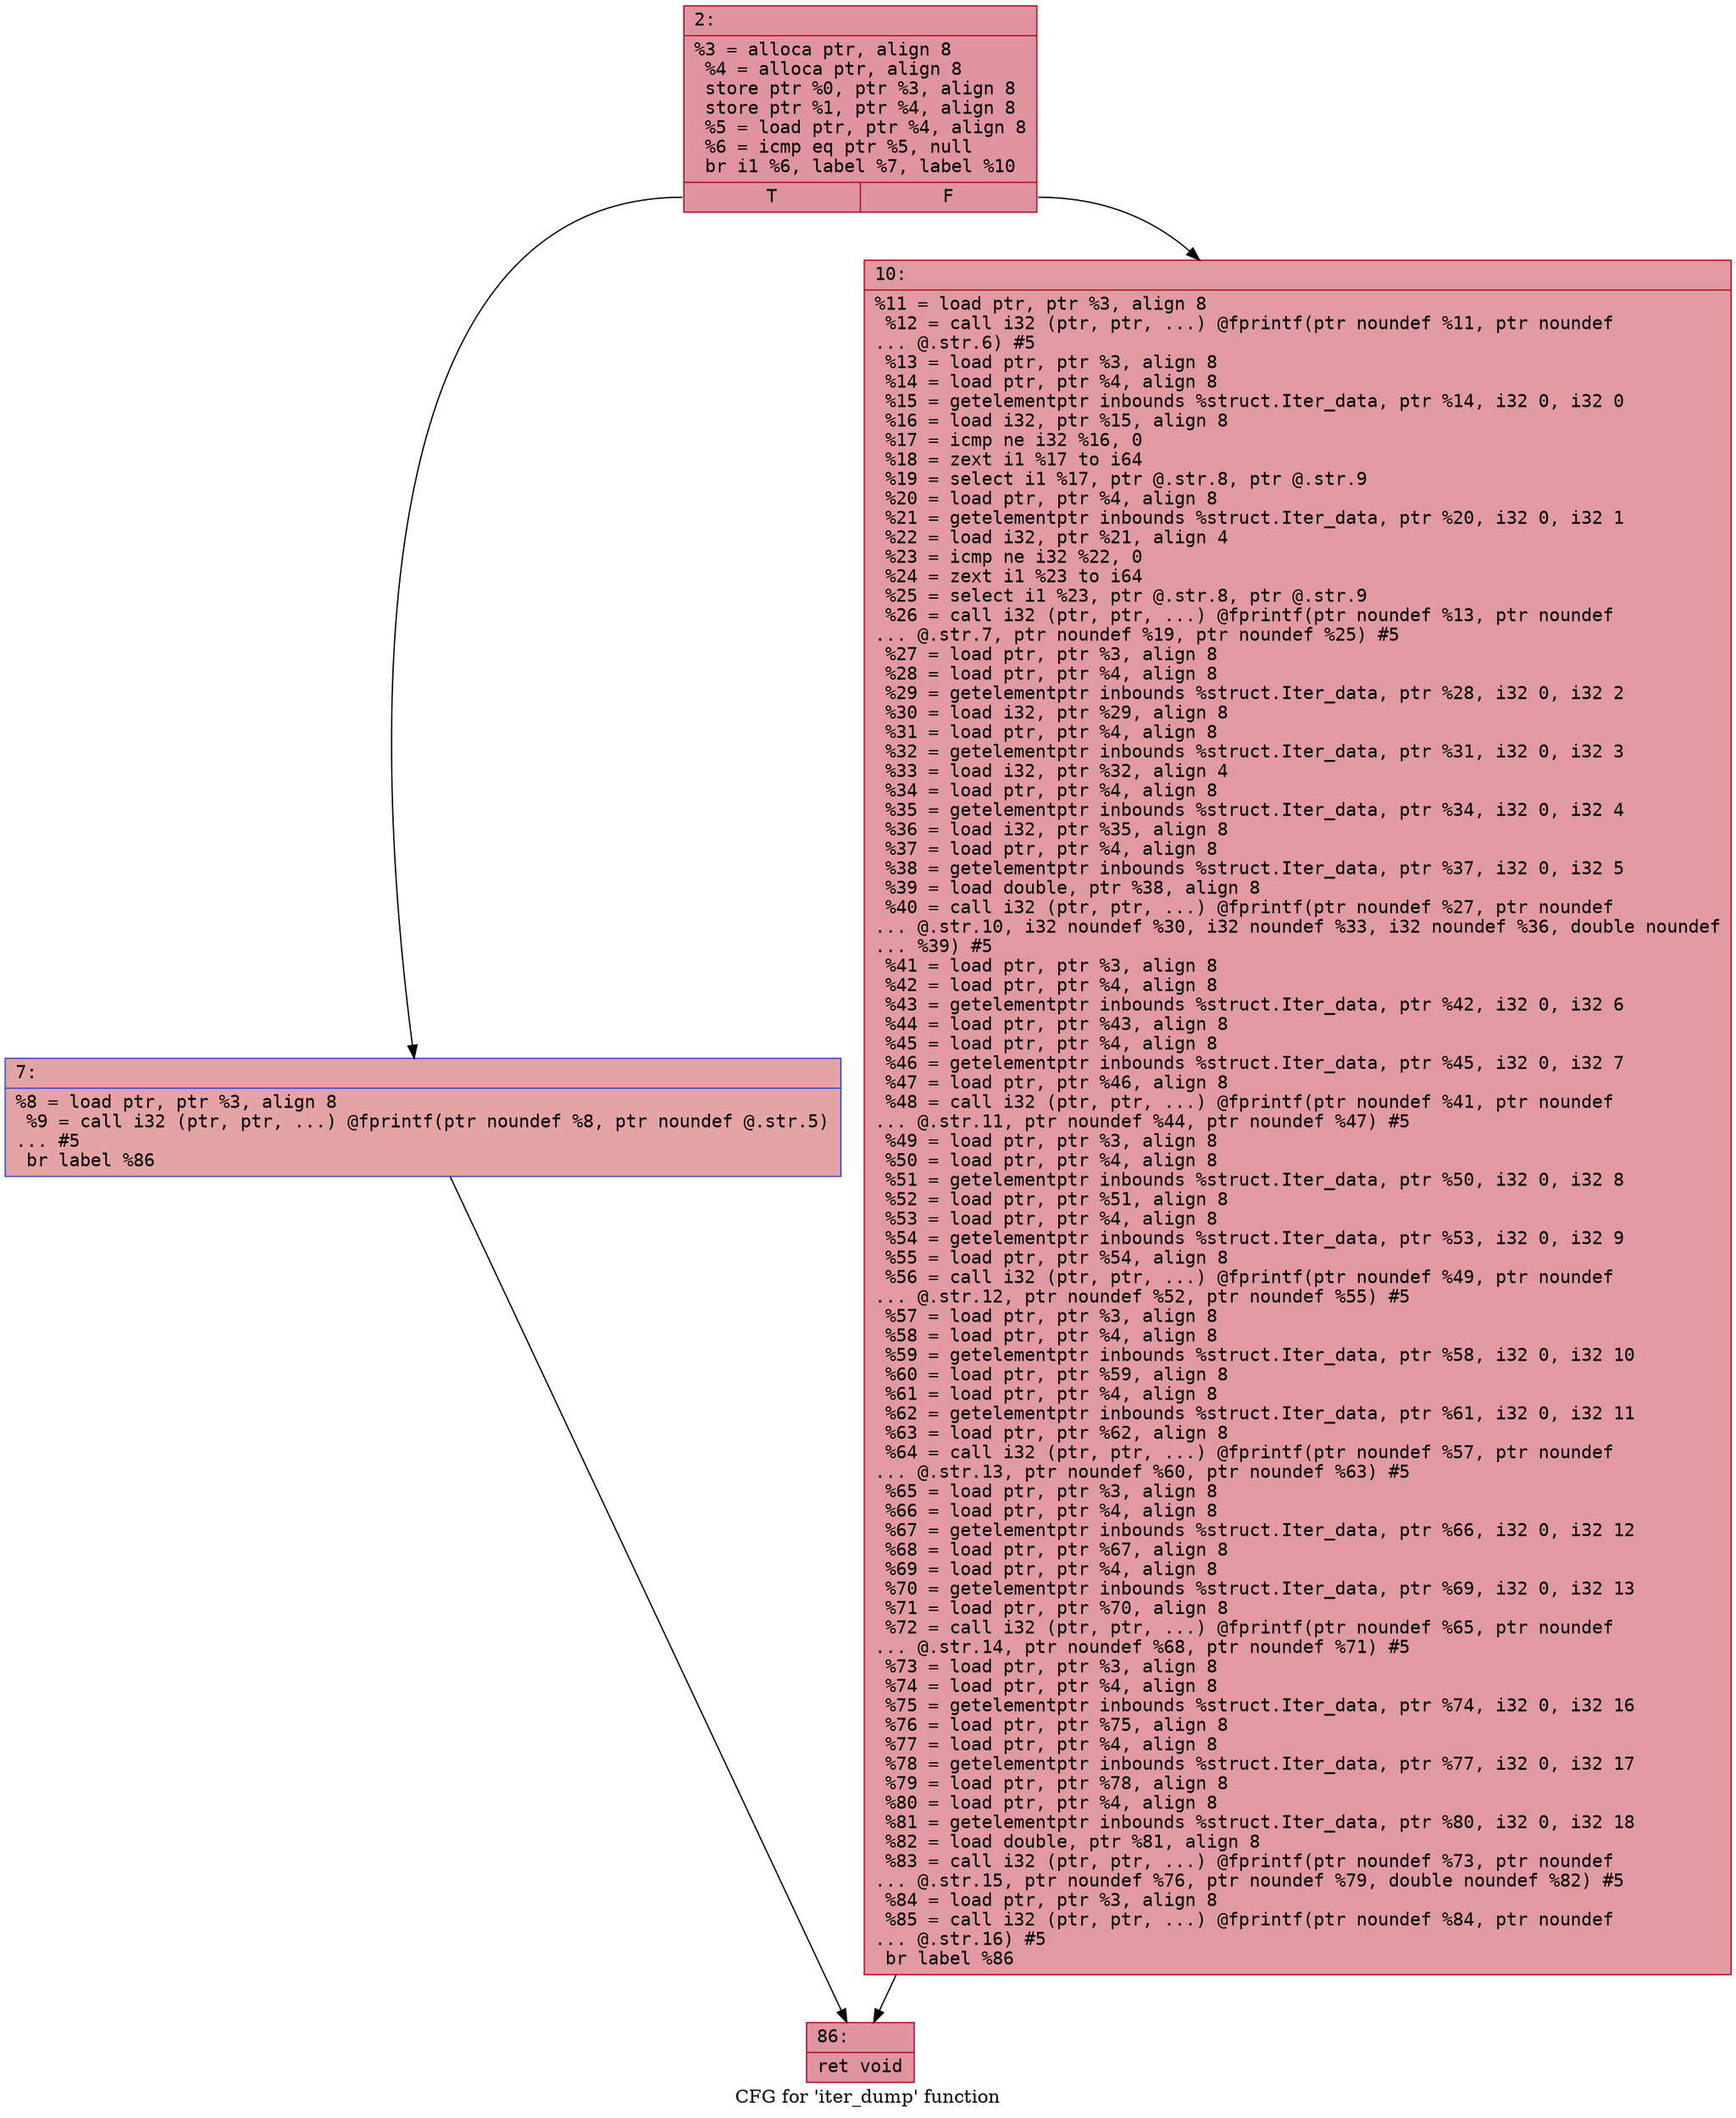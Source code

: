 digraph "CFG for 'iter_dump' function" {
	label="CFG for 'iter_dump' function";

	Node0x60000353ac60 [shape=record,color="#b70d28ff", style=filled, fillcolor="#b70d2870" fontname="Courier",label="{2:\l|  %3 = alloca ptr, align 8\l  %4 = alloca ptr, align 8\l  store ptr %0, ptr %3, align 8\l  store ptr %1, ptr %4, align 8\l  %5 = load ptr, ptr %4, align 8\l  %6 = icmp eq ptr %5, null\l  br i1 %6, label %7, label %10\l|{<s0>T|<s1>F}}"];
	Node0x60000353ac60:s0 -> Node0x60000353af80[tooltip="2 -> 7\nProbability 37.50%" ];
	Node0x60000353ac60:s1 -> Node0x60000353afd0[tooltip="2 -> 10\nProbability 62.50%" ];
	Node0x60000353af80 [shape=record,color="#3d50c3ff", style=filled, fillcolor="#c32e3170" fontname="Courier",label="{7:\l|  %8 = load ptr, ptr %3, align 8\l  %9 = call i32 (ptr, ptr, ...) @fprintf(ptr noundef %8, ptr noundef @.str.5)\l... #5\l  br label %86\l}"];
	Node0x60000353af80 -> Node0x60000353b020[tooltip="7 -> 86\nProbability 100.00%" ];
	Node0x60000353afd0 [shape=record,color="#b70d28ff", style=filled, fillcolor="#bb1b2c70" fontname="Courier",label="{10:\l|  %11 = load ptr, ptr %3, align 8\l  %12 = call i32 (ptr, ptr, ...) @fprintf(ptr noundef %11, ptr noundef\l... @.str.6) #5\l  %13 = load ptr, ptr %3, align 8\l  %14 = load ptr, ptr %4, align 8\l  %15 = getelementptr inbounds %struct.Iter_data, ptr %14, i32 0, i32 0\l  %16 = load i32, ptr %15, align 8\l  %17 = icmp ne i32 %16, 0\l  %18 = zext i1 %17 to i64\l  %19 = select i1 %17, ptr @.str.8, ptr @.str.9\l  %20 = load ptr, ptr %4, align 8\l  %21 = getelementptr inbounds %struct.Iter_data, ptr %20, i32 0, i32 1\l  %22 = load i32, ptr %21, align 4\l  %23 = icmp ne i32 %22, 0\l  %24 = zext i1 %23 to i64\l  %25 = select i1 %23, ptr @.str.8, ptr @.str.9\l  %26 = call i32 (ptr, ptr, ...) @fprintf(ptr noundef %13, ptr noundef\l... @.str.7, ptr noundef %19, ptr noundef %25) #5\l  %27 = load ptr, ptr %3, align 8\l  %28 = load ptr, ptr %4, align 8\l  %29 = getelementptr inbounds %struct.Iter_data, ptr %28, i32 0, i32 2\l  %30 = load i32, ptr %29, align 8\l  %31 = load ptr, ptr %4, align 8\l  %32 = getelementptr inbounds %struct.Iter_data, ptr %31, i32 0, i32 3\l  %33 = load i32, ptr %32, align 4\l  %34 = load ptr, ptr %4, align 8\l  %35 = getelementptr inbounds %struct.Iter_data, ptr %34, i32 0, i32 4\l  %36 = load i32, ptr %35, align 8\l  %37 = load ptr, ptr %4, align 8\l  %38 = getelementptr inbounds %struct.Iter_data, ptr %37, i32 0, i32 5\l  %39 = load double, ptr %38, align 8\l  %40 = call i32 (ptr, ptr, ...) @fprintf(ptr noundef %27, ptr noundef\l... @.str.10, i32 noundef %30, i32 noundef %33, i32 noundef %36, double noundef\l... %39) #5\l  %41 = load ptr, ptr %3, align 8\l  %42 = load ptr, ptr %4, align 8\l  %43 = getelementptr inbounds %struct.Iter_data, ptr %42, i32 0, i32 6\l  %44 = load ptr, ptr %43, align 8\l  %45 = load ptr, ptr %4, align 8\l  %46 = getelementptr inbounds %struct.Iter_data, ptr %45, i32 0, i32 7\l  %47 = load ptr, ptr %46, align 8\l  %48 = call i32 (ptr, ptr, ...) @fprintf(ptr noundef %41, ptr noundef\l... @.str.11, ptr noundef %44, ptr noundef %47) #5\l  %49 = load ptr, ptr %3, align 8\l  %50 = load ptr, ptr %4, align 8\l  %51 = getelementptr inbounds %struct.Iter_data, ptr %50, i32 0, i32 8\l  %52 = load ptr, ptr %51, align 8\l  %53 = load ptr, ptr %4, align 8\l  %54 = getelementptr inbounds %struct.Iter_data, ptr %53, i32 0, i32 9\l  %55 = load ptr, ptr %54, align 8\l  %56 = call i32 (ptr, ptr, ...) @fprintf(ptr noundef %49, ptr noundef\l... @.str.12, ptr noundef %52, ptr noundef %55) #5\l  %57 = load ptr, ptr %3, align 8\l  %58 = load ptr, ptr %4, align 8\l  %59 = getelementptr inbounds %struct.Iter_data, ptr %58, i32 0, i32 10\l  %60 = load ptr, ptr %59, align 8\l  %61 = load ptr, ptr %4, align 8\l  %62 = getelementptr inbounds %struct.Iter_data, ptr %61, i32 0, i32 11\l  %63 = load ptr, ptr %62, align 8\l  %64 = call i32 (ptr, ptr, ...) @fprintf(ptr noundef %57, ptr noundef\l... @.str.13, ptr noundef %60, ptr noundef %63) #5\l  %65 = load ptr, ptr %3, align 8\l  %66 = load ptr, ptr %4, align 8\l  %67 = getelementptr inbounds %struct.Iter_data, ptr %66, i32 0, i32 12\l  %68 = load ptr, ptr %67, align 8\l  %69 = load ptr, ptr %4, align 8\l  %70 = getelementptr inbounds %struct.Iter_data, ptr %69, i32 0, i32 13\l  %71 = load ptr, ptr %70, align 8\l  %72 = call i32 (ptr, ptr, ...) @fprintf(ptr noundef %65, ptr noundef\l... @.str.14, ptr noundef %68, ptr noundef %71) #5\l  %73 = load ptr, ptr %3, align 8\l  %74 = load ptr, ptr %4, align 8\l  %75 = getelementptr inbounds %struct.Iter_data, ptr %74, i32 0, i32 16\l  %76 = load ptr, ptr %75, align 8\l  %77 = load ptr, ptr %4, align 8\l  %78 = getelementptr inbounds %struct.Iter_data, ptr %77, i32 0, i32 17\l  %79 = load ptr, ptr %78, align 8\l  %80 = load ptr, ptr %4, align 8\l  %81 = getelementptr inbounds %struct.Iter_data, ptr %80, i32 0, i32 18\l  %82 = load double, ptr %81, align 8\l  %83 = call i32 (ptr, ptr, ...) @fprintf(ptr noundef %73, ptr noundef\l... @.str.15, ptr noundef %76, ptr noundef %79, double noundef %82) #5\l  %84 = load ptr, ptr %3, align 8\l  %85 = call i32 (ptr, ptr, ...) @fprintf(ptr noundef %84, ptr noundef\l... @.str.16) #5\l  br label %86\l}"];
	Node0x60000353afd0 -> Node0x60000353b020[tooltip="10 -> 86\nProbability 100.00%" ];
	Node0x60000353b020 [shape=record,color="#b70d28ff", style=filled, fillcolor="#b70d2870" fontname="Courier",label="{86:\l|  ret void\l}"];
}
